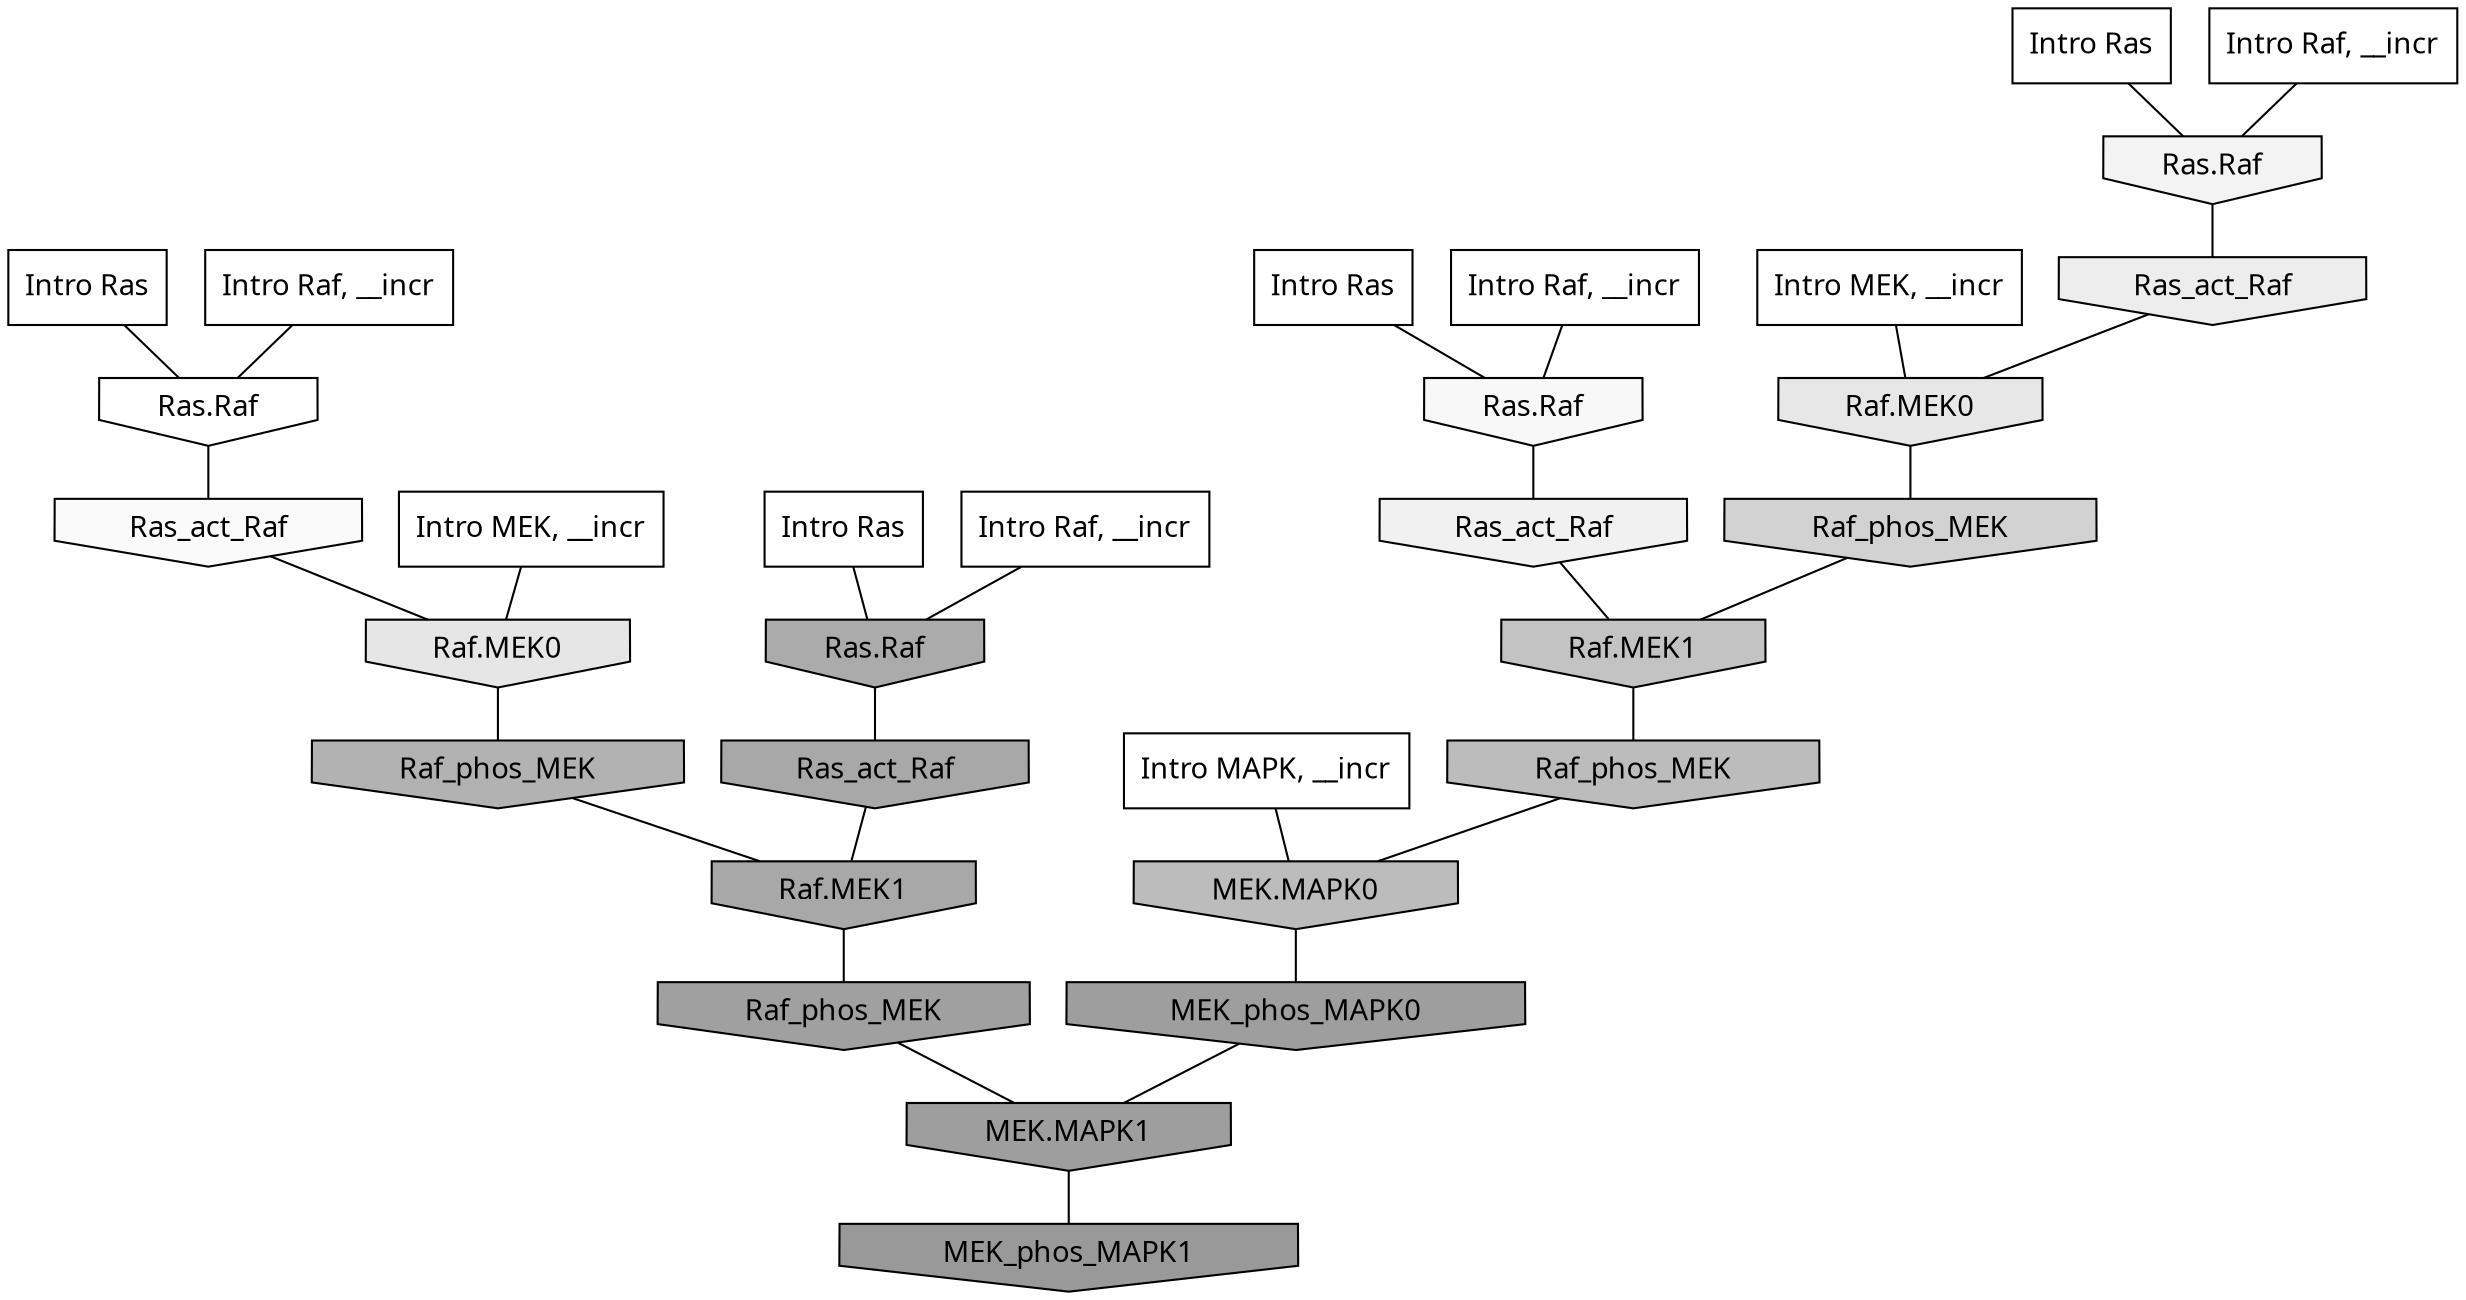 digraph G{
  rankdir="TB";
  ranksep=0.30;
  node [fontname="CMU Serif"];
  edge [fontname="CMU Serif"];
  
  30 [label="Intro Ras", shape=rectangle, style=filled, fillcolor="0.000 0.000 1.000"]
  
  64 [label="Intro Ras", shape=rectangle, style=filled, fillcolor="0.000 0.000 1.000"]
  
  76 [label="Intro Ras", shape=rectangle, style=filled, fillcolor="0.000 0.000 1.000"]
  
  82 [label="Intro Ras", shape=rectangle, style=filled, fillcolor="0.000 0.000 1.000"]
  
  468 [label="Intro Raf, __incr", shape=rectangle, style=filled, fillcolor="0.000 0.000 1.000"]
  
  576 [label="Intro Raf, __incr", shape=rectangle, style=filled, fillcolor="0.000 0.000 1.000"]
  
  803 [label="Intro Raf, __incr", shape=rectangle, style=filled, fillcolor="0.000 0.000 1.000"]
  
  838 [label="Intro Raf, __incr", shape=rectangle, style=filled, fillcolor="0.000 0.000 1.000"]
  
  1173 [label="Intro MEK, __incr", shape=rectangle, style=filled, fillcolor="0.000 0.000 1.000"]
  
  1807 [label="Intro MEK, __incr", shape=rectangle, style=filled, fillcolor="0.000 0.000 1.000"]
  
  2886 [label="Intro MAPK, __incr", shape=rectangle, style=filled, fillcolor="0.000 0.000 1.000"]
  
  3326 [label="Ras.Raf", shape=invhouse, style=filled, fillcolor="0.000 0.000 0.998"]
  
  3487 [label="Ras_act_Raf", shape=invhouse, style=filled, fillcolor="0.000 0.000 0.980"]
  
  3571 [label="Ras.Raf", shape=invhouse, style=filled, fillcolor="0.000 0.000 0.971"]
  
  3825 [label="Ras.Raf", shape=invhouse, style=filled, fillcolor="0.000 0.000 0.953"]
  
  4028 [label="Ras_act_Raf", shape=invhouse, style=filled, fillcolor="0.000 0.000 0.944"]
  
  4335 [label="Ras_act_Raf", shape=invhouse, style=filled, fillcolor="0.000 0.000 0.927"]
  
  4854 [label="Raf.MEK0", shape=invhouse, style=filled, fillcolor="0.000 0.000 0.905"]
  
  4931 [label="Raf.MEK0", shape=invhouse, style=filled, fillcolor="0.000 0.000 0.901"]
  
  7067 [label="Raf_phos_MEK", shape=invhouse, style=filled, fillcolor="0.000 0.000 0.824"]
  
  10047 [label="Raf.MEK1", shape=invhouse, style=filled, fillcolor="0.000 0.000 0.763"]
  
  11874 [label="Raf_phos_MEK", shape=invhouse, style=filled, fillcolor="0.000 0.000 0.736"]
  
  11879 [label="MEK.MAPK0", shape=invhouse, style=filled, fillcolor="0.000 0.000 0.736"]
  
  15366 [label="Raf_phos_MEK", shape=invhouse, style=filled, fillcolor="0.000 0.000 0.697"]
  
  17095 [label="Ras.Raf", shape=invhouse, style=filled, fillcolor="0.000 0.000 0.669"]
  
  17565 [label="Ras_act_Raf", shape=invhouse, style=filled, fillcolor="0.000 0.000 0.657"]
  
  17572 [label="Raf.MEK1", shape=invhouse, style=filled, fillcolor="0.000 0.000 0.657"]
  
  18589 [label="Raf_phos_MEK", shape=invhouse, style=filled, fillcolor="0.000 0.000 0.627"]
  
  18828 [label="MEK_phos_MAPK0", shape=invhouse, style=filled, fillcolor="0.000 0.000 0.620"]
  
  18829 [label="MEK.MAPK1", shape=invhouse, style=filled, fillcolor="0.000 0.000 0.620"]
  
  19387 [label="MEK_phos_MAPK1", shape=invhouse, style=filled, fillcolor="0.000 0.000 0.600"]
  
  
  18829 -> 19387 [dir=none, color="0.000 0.000 0.000"] 
  18828 -> 18829 [dir=none, color="0.000 0.000 0.000"] 
  18589 -> 18829 [dir=none, color="0.000 0.000 0.000"] 
  17572 -> 18589 [dir=none, color="0.000 0.000 0.000"] 
  17565 -> 17572 [dir=none, color="0.000 0.000 0.000"] 
  17095 -> 17565 [dir=none, color="0.000 0.000 0.000"] 
  15366 -> 17572 [dir=none, color="0.000 0.000 0.000"] 
  11879 -> 18828 [dir=none, color="0.000 0.000 0.000"] 
  11874 -> 11879 [dir=none, color="0.000 0.000 0.000"] 
  10047 -> 11874 [dir=none, color="0.000 0.000 0.000"] 
  7067 -> 10047 [dir=none, color="0.000 0.000 0.000"] 
  4931 -> 15366 [dir=none, color="0.000 0.000 0.000"] 
  4854 -> 7067 [dir=none, color="0.000 0.000 0.000"] 
  4335 -> 4854 [dir=none, color="0.000 0.000 0.000"] 
  4028 -> 10047 [dir=none, color="0.000 0.000 0.000"] 
  3825 -> 4335 [dir=none, color="0.000 0.000 0.000"] 
  3571 -> 4028 [dir=none, color="0.000 0.000 0.000"] 
  3487 -> 4931 [dir=none, color="0.000 0.000 0.000"] 
  3326 -> 3487 [dir=none, color="0.000 0.000 0.000"] 
  2886 -> 11879 [dir=none, color="0.000 0.000 0.000"] 
  1807 -> 4931 [dir=none, color="0.000 0.000 0.000"] 
  1173 -> 4854 [dir=none, color="0.000 0.000 0.000"] 
  838 -> 3571 [dir=none, color="0.000 0.000 0.000"] 
  803 -> 3825 [dir=none, color="0.000 0.000 0.000"] 
  576 -> 17095 [dir=none, color="0.000 0.000 0.000"] 
  468 -> 3326 [dir=none, color="0.000 0.000 0.000"] 
  82 -> 17095 [dir=none, color="0.000 0.000 0.000"] 
  76 -> 3825 [dir=none, color="0.000 0.000 0.000"] 
  64 -> 3571 [dir=none, color="0.000 0.000 0.000"] 
  30 -> 3326 [dir=none, color="0.000 0.000 0.000"] 
  
  }
